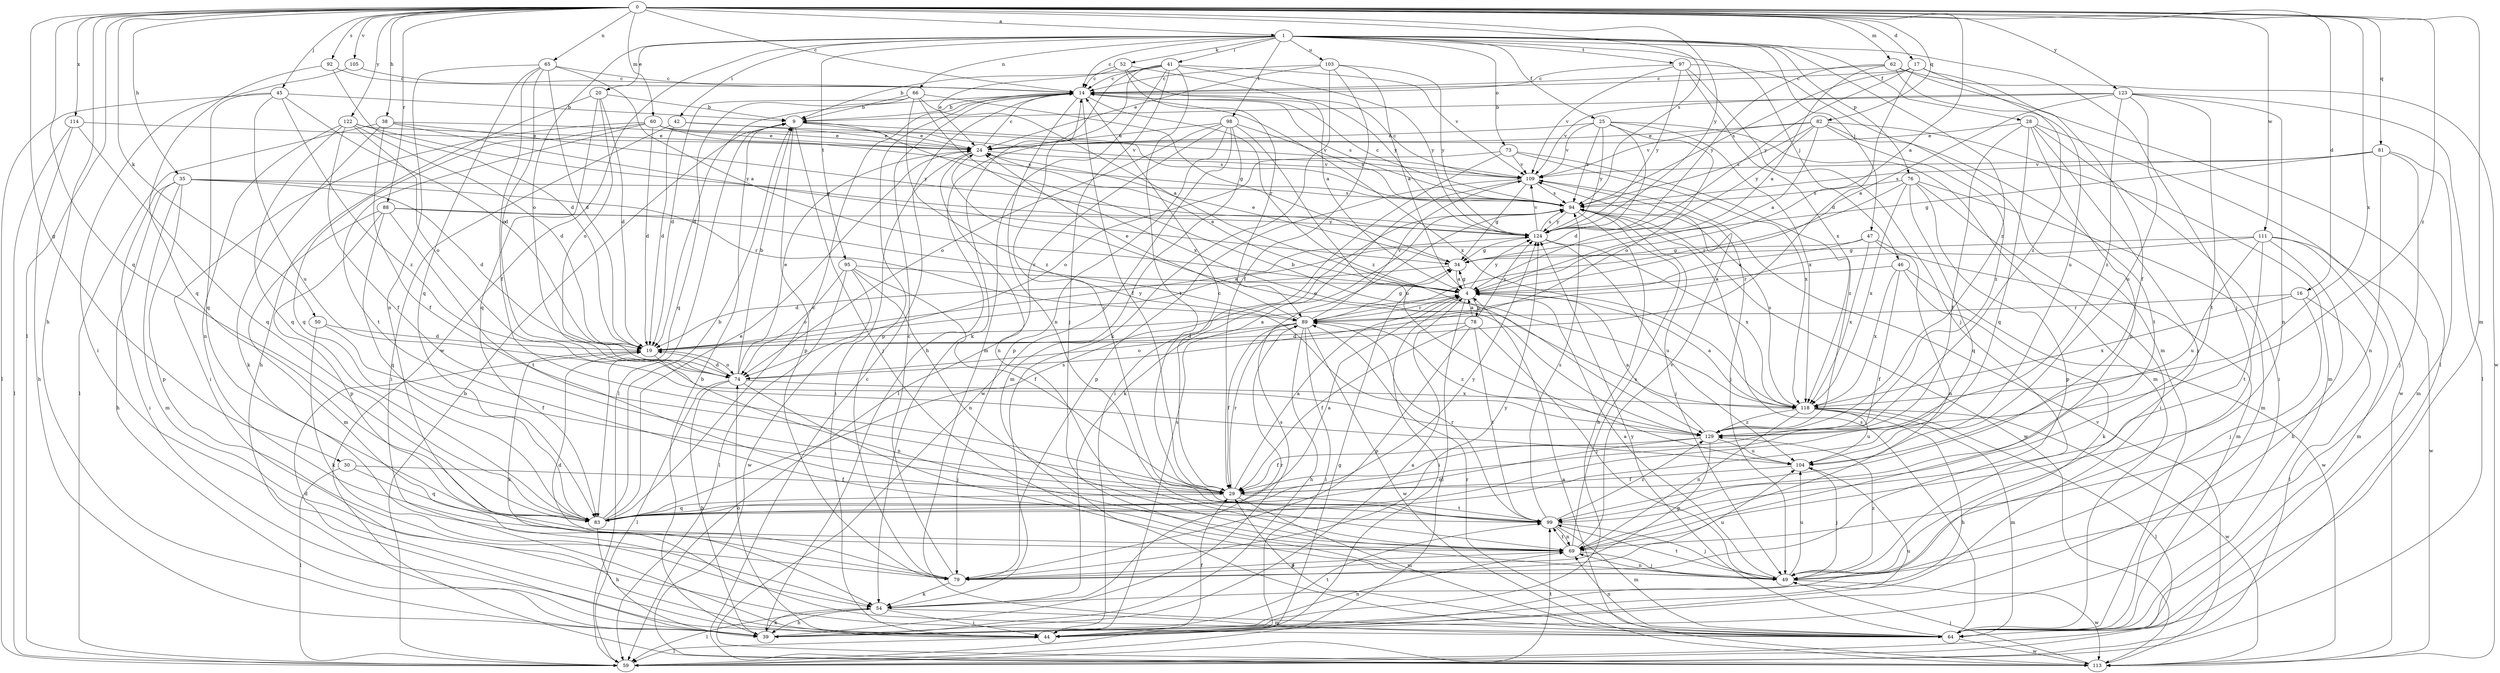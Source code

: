 strict digraph  {
0;
1;
4;
9;
14;
16;
17;
19;
20;
24;
25;
28;
29;
30;
34;
35;
38;
39;
41;
42;
44;
45;
46;
47;
49;
50;
52;
54;
59;
60;
62;
64;
65;
66;
69;
73;
74;
76;
78;
79;
81;
82;
83;
88;
89;
92;
94;
95;
97;
98;
99;
103;
104;
105;
109;
111;
113;
114;
118;
122;
123;
124;
129;
0 -> 1  [label=a];
0 -> 4  [label=a];
0 -> 14  [label=c];
0 -> 16  [label=d];
0 -> 17  [label=d];
0 -> 30  [label=g];
0 -> 35  [label=h];
0 -> 38  [label=h];
0 -> 39  [label=h];
0 -> 45  [label=j];
0 -> 50  [label=k];
0 -> 59  [label=l];
0 -> 60  [label=m];
0 -> 62  [label=m];
0 -> 64  [label=m];
0 -> 65  [label=n];
0 -> 81  [label=q];
0 -> 82  [label=q];
0 -> 83  [label=q];
0 -> 88  [label=r];
0 -> 92  [label=s];
0 -> 94  [label=s];
0 -> 105  [label=v];
0 -> 111  [label=w];
0 -> 114  [label=x];
0 -> 118  [label=x];
0 -> 122  [label=y];
0 -> 123  [label=y];
0 -> 124  [label=y];
0 -> 129  [label=z];
1 -> 14  [label=c];
1 -> 20  [label=e];
1 -> 25  [label=f];
1 -> 28  [label=f];
1 -> 41  [label=i];
1 -> 42  [label=i];
1 -> 46  [label=j];
1 -> 47  [label=j];
1 -> 49  [label=j];
1 -> 52  [label=k];
1 -> 66  [label=n];
1 -> 73  [label=o];
1 -> 74  [label=o];
1 -> 76  [label=p];
1 -> 95  [label=t];
1 -> 97  [label=t];
1 -> 98  [label=t];
1 -> 103  [label=u];
1 -> 113  [label=w];
1 -> 129  [label=z];
4 -> 24  [label=e];
4 -> 34  [label=g];
4 -> 44  [label=i];
4 -> 59  [label=l];
4 -> 78  [label=p];
4 -> 89  [label=r];
4 -> 124  [label=y];
9 -> 24  [label=e];
9 -> 49  [label=j];
9 -> 59  [label=l];
9 -> 79  [label=p];
9 -> 94  [label=s];
14 -> 9  [label=b];
14 -> 19  [label=d];
14 -> 29  [label=f];
14 -> 69  [label=n];
14 -> 79  [label=p];
14 -> 94  [label=s];
14 -> 118  [label=x];
14 -> 129  [label=z];
16 -> 49  [label=j];
16 -> 59  [label=l];
16 -> 89  [label=r];
16 -> 118  [label=x];
17 -> 14  [label=c];
17 -> 19  [label=d];
17 -> 29  [label=f];
17 -> 94  [label=s];
17 -> 124  [label=y];
17 -> 129  [label=z];
19 -> 4  [label=a];
19 -> 54  [label=k];
19 -> 69  [label=n];
19 -> 74  [label=o];
19 -> 124  [label=y];
20 -> 9  [label=b];
20 -> 19  [label=d];
20 -> 39  [label=h];
20 -> 74  [label=o];
20 -> 83  [label=q];
24 -> 14  [label=c];
24 -> 44  [label=i];
24 -> 69  [label=n];
24 -> 109  [label=v];
25 -> 19  [label=d];
25 -> 24  [label=e];
25 -> 64  [label=m];
25 -> 74  [label=o];
25 -> 94  [label=s];
25 -> 109  [label=v];
25 -> 118  [label=x];
25 -> 124  [label=y];
28 -> 24  [label=e];
28 -> 29  [label=f];
28 -> 44  [label=i];
28 -> 49  [label=j];
28 -> 69  [label=n];
28 -> 83  [label=q];
28 -> 113  [label=w];
29 -> 4  [label=a];
29 -> 14  [label=c];
29 -> 64  [label=m];
29 -> 83  [label=q];
29 -> 89  [label=r];
29 -> 99  [label=t];
30 -> 29  [label=f];
30 -> 59  [label=l];
30 -> 83  [label=q];
34 -> 4  [label=a];
34 -> 19  [label=d];
34 -> 24  [label=e];
35 -> 19  [label=d];
35 -> 39  [label=h];
35 -> 44  [label=i];
35 -> 64  [label=m];
35 -> 79  [label=p];
35 -> 89  [label=r];
35 -> 94  [label=s];
38 -> 24  [label=e];
38 -> 29  [label=f];
38 -> 34  [label=g];
38 -> 54  [label=k];
38 -> 59  [label=l];
38 -> 124  [label=y];
39 -> 4  [label=a];
39 -> 9  [label=b];
39 -> 19  [label=d];
39 -> 54  [label=k];
39 -> 69  [label=n];
39 -> 94  [label=s];
39 -> 99  [label=t];
41 -> 9  [label=b];
41 -> 14  [label=c];
41 -> 39  [label=h];
41 -> 49  [label=j];
41 -> 54  [label=k];
41 -> 64  [label=m];
41 -> 99  [label=t];
41 -> 109  [label=v];
41 -> 124  [label=y];
42 -> 19  [label=d];
42 -> 24  [label=e];
42 -> 44  [label=i];
42 -> 109  [label=v];
44 -> 29  [label=f];
44 -> 59  [label=l];
44 -> 74  [label=o];
44 -> 94  [label=s];
44 -> 104  [label=u];
45 -> 9  [label=b];
45 -> 19  [label=d];
45 -> 59  [label=l];
45 -> 83  [label=q];
45 -> 104  [label=u];
45 -> 129  [label=z];
46 -> 4  [label=a];
46 -> 29  [label=f];
46 -> 54  [label=k];
46 -> 113  [label=w];
46 -> 118  [label=x];
47 -> 4  [label=a];
47 -> 34  [label=g];
47 -> 64  [label=m];
47 -> 69  [label=n];
47 -> 118  [label=x];
49 -> 4  [label=a];
49 -> 69  [label=n];
49 -> 99  [label=t];
49 -> 104  [label=u];
49 -> 113  [label=w];
49 -> 129  [label=z];
50 -> 19  [label=d];
50 -> 29  [label=f];
50 -> 54  [label=k];
52 -> 4  [label=a];
52 -> 14  [label=c];
52 -> 24  [label=e];
52 -> 89  [label=r];
52 -> 124  [label=y];
54 -> 39  [label=h];
54 -> 44  [label=i];
54 -> 59  [label=l];
54 -> 64  [label=m];
54 -> 89  [label=r];
59 -> 9  [label=b];
59 -> 34  [label=g];
59 -> 99  [label=t];
60 -> 19  [label=d];
60 -> 24  [label=e];
60 -> 44  [label=i];
60 -> 83  [label=q];
60 -> 94  [label=s];
60 -> 99  [label=t];
60 -> 109  [label=v];
62 -> 4  [label=a];
62 -> 14  [label=c];
62 -> 59  [label=l];
62 -> 104  [label=u];
62 -> 113  [label=w];
62 -> 124  [label=y];
64 -> 29  [label=f];
64 -> 69  [label=n];
64 -> 89  [label=r];
64 -> 94  [label=s];
64 -> 113  [label=w];
64 -> 124  [label=y];
65 -> 4  [label=a];
65 -> 14  [label=c];
65 -> 19  [label=d];
65 -> 29  [label=f];
65 -> 69  [label=n];
65 -> 74  [label=o];
65 -> 83  [label=q];
66 -> 4  [label=a];
66 -> 9  [label=b];
66 -> 19  [label=d];
66 -> 34  [label=g];
66 -> 83  [label=q];
66 -> 118  [label=x];
66 -> 129  [label=z];
69 -> 49  [label=j];
69 -> 79  [label=p];
69 -> 94  [label=s];
69 -> 99  [label=t];
69 -> 109  [label=v];
73 -> 44  [label=i];
73 -> 74  [label=o];
73 -> 109  [label=v];
73 -> 118  [label=x];
73 -> 129  [label=z];
74 -> 9  [label=b];
74 -> 19  [label=d];
74 -> 24  [label=e];
74 -> 39  [label=h];
74 -> 49  [label=j];
74 -> 59  [label=l];
74 -> 118  [label=x];
76 -> 44  [label=i];
76 -> 64  [label=m];
76 -> 79  [label=p];
76 -> 83  [label=q];
76 -> 89  [label=r];
76 -> 94  [label=s];
76 -> 118  [label=x];
78 -> 4  [label=a];
78 -> 19  [label=d];
78 -> 29  [label=f];
78 -> 49  [label=j];
78 -> 79  [label=p];
78 -> 99  [label=t];
78 -> 124  [label=y];
79 -> 14  [label=c];
79 -> 19  [label=d];
79 -> 54  [label=k];
79 -> 104  [label=u];
79 -> 124  [label=y];
81 -> 34  [label=g];
81 -> 49  [label=j];
81 -> 64  [label=m];
81 -> 69  [label=n];
81 -> 94  [label=s];
81 -> 109  [label=v];
82 -> 4  [label=a];
82 -> 24  [label=e];
82 -> 64  [label=m];
82 -> 94  [label=s];
82 -> 99  [label=t];
82 -> 109  [label=v];
82 -> 124  [label=y];
82 -> 129  [label=z];
83 -> 4  [label=a];
83 -> 9  [label=b];
83 -> 14  [label=c];
83 -> 24  [label=e];
83 -> 39  [label=h];
83 -> 94  [label=s];
83 -> 124  [label=y];
88 -> 64  [label=m];
88 -> 79  [label=p];
88 -> 83  [label=q];
88 -> 89  [label=r];
88 -> 99  [label=t];
88 -> 124  [label=y];
89 -> 19  [label=d];
89 -> 24  [label=e];
89 -> 29  [label=f];
89 -> 34  [label=g];
89 -> 39  [label=h];
89 -> 44  [label=i];
89 -> 74  [label=o];
89 -> 109  [label=v];
89 -> 113  [label=w];
89 -> 129  [label=z];
92 -> 14  [label=c];
92 -> 19  [label=d];
92 -> 83  [label=q];
94 -> 14  [label=c];
94 -> 39  [label=h];
94 -> 49  [label=j];
94 -> 113  [label=w];
94 -> 124  [label=y];
95 -> 4  [label=a];
95 -> 29  [label=f];
95 -> 59  [label=l];
95 -> 69  [label=n];
95 -> 74  [label=o];
95 -> 113  [label=w];
97 -> 14  [label=c];
97 -> 49  [label=j];
97 -> 64  [label=m];
97 -> 109  [label=v];
97 -> 118  [label=x];
97 -> 124  [label=y];
98 -> 24  [label=e];
98 -> 59  [label=l];
98 -> 64  [label=m];
98 -> 74  [label=o];
98 -> 79  [label=p];
98 -> 94  [label=s];
98 -> 104  [label=u];
98 -> 113  [label=w];
99 -> 14  [label=c];
99 -> 49  [label=j];
99 -> 64  [label=m];
99 -> 69  [label=n];
99 -> 89  [label=r];
99 -> 94  [label=s];
99 -> 129  [label=z];
103 -> 4  [label=a];
103 -> 14  [label=c];
103 -> 24  [label=e];
103 -> 29  [label=f];
103 -> 54  [label=k];
103 -> 124  [label=y];
104 -> 29  [label=f];
104 -> 49  [label=j];
105 -> 14  [label=c];
105 -> 44  [label=i];
109 -> 14  [label=c];
109 -> 34  [label=g];
109 -> 49  [label=j];
109 -> 54  [label=k];
109 -> 79  [label=p];
109 -> 94  [label=s];
111 -> 34  [label=g];
111 -> 39  [label=h];
111 -> 64  [label=m];
111 -> 89  [label=r];
111 -> 99  [label=t];
111 -> 104  [label=u];
111 -> 113  [label=w];
113 -> 4  [label=a];
113 -> 14  [label=c];
113 -> 49  [label=j];
113 -> 109  [label=v];
114 -> 24  [label=e];
114 -> 39  [label=h];
114 -> 59  [label=l];
114 -> 83  [label=q];
118 -> 4  [label=a];
118 -> 9  [label=b];
118 -> 39  [label=h];
118 -> 59  [label=l];
118 -> 64  [label=m];
118 -> 69  [label=n];
118 -> 94  [label=s];
118 -> 104  [label=u];
118 -> 113  [label=w];
118 -> 129  [label=z];
122 -> 19  [label=d];
122 -> 24  [label=e];
122 -> 29  [label=f];
122 -> 69  [label=n];
122 -> 74  [label=o];
122 -> 83  [label=q];
122 -> 124  [label=y];
123 -> 4  [label=a];
123 -> 9  [label=b];
123 -> 59  [label=l];
123 -> 69  [label=n];
123 -> 99  [label=t];
123 -> 104  [label=u];
123 -> 109  [label=v];
123 -> 129  [label=z];
124 -> 34  [label=g];
124 -> 94  [label=s];
124 -> 104  [label=u];
124 -> 109  [label=v];
124 -> 118  [label=x];
129 -> 4  [label=a];
129 -> 24  [label=e];
129 -> 29  [label=f];
129 -> 79  [label=p];
129 -> 83  [label=q];
129 -> 104  [label=u];
}
